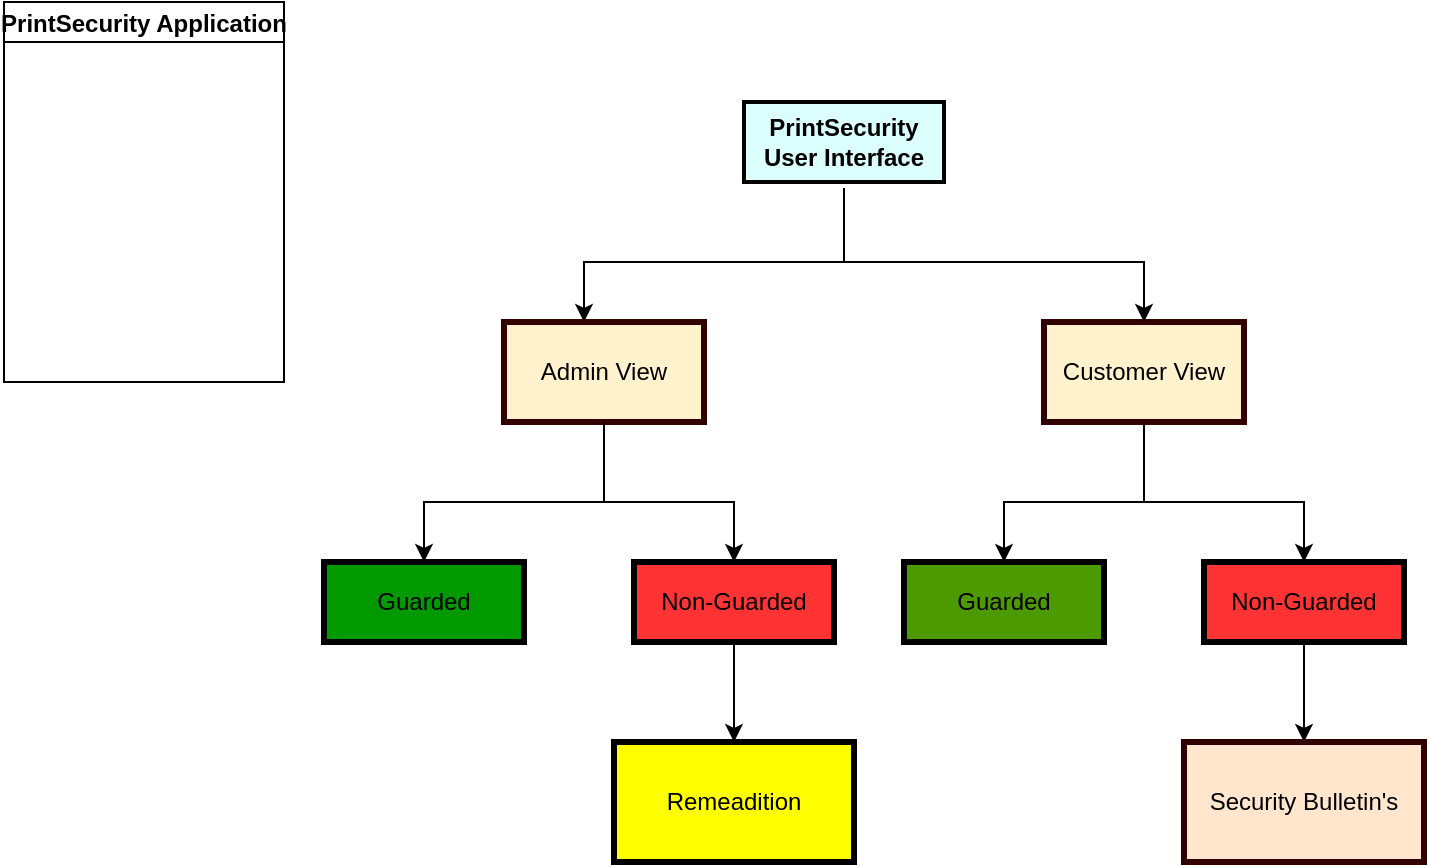 <mxfile version="20.5.3" type="github">
  <diagram id="ataYZrJkZOZDOwU-4oHk" name="Page-1">
    <mxGraphModel dx="1038" dy="579" grid="1" gridSize="10" guides="1" tooltips="1" connect="1" arrows="1" fold="1" page="1" pageScale="1" pageWidth="850" pageHeight="1100" math="0" shadow="0">
      <root>
        <mxCell id="0" />
        <mxCell id="1" parent="0" />
        <mxCell id="W7WweDME276XnsfFjmca-6" value="PrintSecurity Application" style="swimlane;startSize=20;horizontal=1;childLayout=treeLayout;horizontalTree=0;resizable=0;containerType=tree;" vertex="1" parent="1">
          <mxGeometry x="60" y="110" width="140" height="190" as="geometry" />
        </mxCell>
        <mxCell id="W7WweDME276XnsfFjmca-24" style="edgeStyle=orthogonalEdgeStyle;rounded=0;orthogonalLoop=1;jettySize=auto;html=1;exitX=0.5;exitY=1;exitDx=0;exitDy=0;entryX=0.5;entryY=0;entryDx=0;entryDy=0;" edge="1" parent="1" source="W7WweDME276XnsfFjmca-8" target="W7WweDME276XnsfFjmca-60">
          <mxGeometry relative="1" as="geometry">
            <mxPoint x="350" y="340" as="targetPoint" />
            <Array as="points">
              <mxPoint x="360" y="360" />
              <mxPoint x="270" y="360" />
            </Array>
          </mxGeometry>
        </mxCell>
        <mxCell id="W7WweDME276XnsfFjmca-58" style="edgeStyle=orthogonalEdgeStyle;rounded=0;orthogonalLoop=1;jettySize=auto;html=1;exitX=0.5;exitY=1;exitDx=0;exitDy=0;entryX=0.5;entryY=0;entryDx=0;entryDy=0;" edge="1" parent="1" source="W7WweDME276XnsfFjmca-10" target="W7WweDME276XnsfFjmca-62">
          <mxGeometry relative="1" as="geometry">
            <mxPoint x="587.6" y="357.42" as="targetPoint" />
            <Array as="points">
              <mxPoint x="630" y="360" />
              <mxPoint x="560" y="360" />
            </Array>
          </mxGeometry>
        </mxCell>
        <mxCell id="W7WweDME276XnsfFjmca-59" style="edgeStyle=orthogonalEdgeStyle;rounded=0;orthogonalLoop=1;jettySize=auto;html=1;exitX=0.5;exitY=1;exitDx=0;exitDy=0;entryX=0.5;entryY=0;entryDx=0;entryDy=0;" edge="1" parent="1" source="W7WweDME276XnsfFjmca-10" target="W7WweDME276XnsfFjmca-63">
          <mxGeometry relative="1" as="geometry">
            <mxPoint x="730" y="360" as="targetPoint" />
            <Array as="points">
              <mxPoint x="630" y="360" />
              <mxPoint x="710" y="360" />
            </Array>
          </mxGeometry>
        </mxCell>
        <mxCell id="W7WweDME276XnsfFjmca-10" value="Customer View" style="whiteSpace=wrap;html=1;fillColor=#fff2cc;strokeColor=#330000;strokeWidth=3;" vertex="1" parent="1">
          <mxGeometry x="580" y="270" width="100" height="50" as="geometry" />
        </mxCell>
        <mxCell id="W7WweDME276XnsfFjmca-11" value="" style="edgeStyle=elbowEdgeStyle;elbow=vertical;html=1;rounded=0;" edge="1" parent="1" source="W7WweDME276XnsfFjmca-7" target="W7WweDME276XnsfFjmca-10">
          <mxGeometry relative="1" as="geometry">
            <Array as="points">
              <mxPoint x="550" y="240" />
            </Array>
          </mxGeometry>
        </mxCell>
        <mxCell id="W7WweDME276XnsfFjmca-7" value="&lt;b&gt;PrintSecurity User Interface&lt;/b&gt;" style="whiteSpace=wrap;html=1;strokeColor=default;strokeWidth=2;fillColor=#DBFFFD;perimeterSpacing=3;rounded=0;" vertex="1" parent="1">
          <mxGeometry x="430" y="160" width="100" height="40" as="geometry" />
        </mxCell>
        <mxCell id="W7WweDME276XnsfFjmca-9" value="" style="edgeStyle=elbowEdgeStyle;elbow=vertical;html=1;rounded=0;" edge="1" parent="1" source="W7WweDME276XnsfFjmca-7" target="W7WweDME276XnsfFjmca-8">
          <mxGeometry relative="1" as="geometry">
            <Array as="points">
              <mxPoint x="350" y="240" />
              <mxPoint x="310" y="220" />
              <mxPoint x="170" y="220" />
            </Array>
          </mxGeometry>
        </mxCell>
        <mxCell id="W7WweDME276XnsfFjmca-8" value="Admin View" style="whiteSpace=wrap;html=1;fillColor=#fff2cc;strokeColor=#330000;strokeWidth=3;" vertex="1" parent="1">
          <mxGeometry x="310" y="270" width="100" height="50" as="geometry" />
        </mxCell>
        <mxCell id="W7WweDME276XnsfFjmca-60" value="Guarded" style="whiteSpace=wrap;html=1;strokeColor=default;fillColor=#009900;strokeWidth=3;" vertex="1" parent="1">
          <mxGeometry x="220" y="390" width="100" height="40" as="geometry" />
        </mxCell>
        <mxCell id="W7WweDME276XnsfFjmca-76" value="" style="edgeStyle=orthogonalEdgeStyle;rounded=0;orthogonalLoop=1;jettySize=auto;html=1;" edge="1" parent="1" source="W7WweDME276XnsfFjmca-61" target="W7WweDME276XnsfFjmca-68">
          <mxGeometry relative="1" as="geometry" />
        </mxCell>
        <mxCell id="W7WweDME276XnsfFjmca-61" value="Non-Guarded" style="whiteSpace=wrap;html=1;fillColor=#FF3333;strokeWidth=3;" vertex="1" parent="1">
          <mxGeometry x="375" y="390" width="100" height="40" as="geometry" />
        </mxCell>
        <mxCell id="W7WweDME276XnsfFjmca-62" value="Guarded" style="whiteSpace=wrap;html=1;fillColor=#4D9900;strokeWidth=3;" vertex="1" parent="1">
          <mxGeometry x="510" y="390" width="100" height="40" as="geometry" />
        </mxCell>
        <mxCell id="W7WweDME276XnsfFjmca-75" value="" style="edgeStyle=orthogonalEdgeStyle;rounded=0;orthogonalLoop=1;jettySize=auto;html=1;" edge="1" parent="1" source="W7WweDME276XnsfFjmca-63" target="W7WweDME276XnsfFjmca-74">
          <mxGeometry relative="1" as="geometry" />
        </mxCell>
        <mxCell id="W7WweDME276XnsfFjmca-63" value="Non-Guarded" style="whiteSpace=wrap;html=1;fillColor=#FF3333;strokeWidth=3;" vertex="1" parent="1">
          <mxGeometry x="660" y="390" width="100" height="40" as="geometry" />
        </mxCell>
        <mxCell id="W7WweDME276XnsfFjmca-65" style="edgeStyle=orthogonalEdgeStyle;rounded=0;orthogonalLoop=1;jettySize=auto;html=1;exitX=0.5;exitY=1;exitDx=0;exitDy=0;entryX=0.5;entryY=0;entryDx=0;entryDy=0;" edge="1" parent="1" target="W7WweDME276XnsfFjmca-61">
          <mxGeometry relative="1" as="geometry">
            <mxPoint x="360" y="320" as="sourcePoint" />
            <mxPoint x="460" y="400" as="targetPoint" />
            <Array as="points">
              <mxPoint x="360" y="360" />
              <mxPoint x="425" y="360" />
            </Array>
          </mxGeometry>
        </mxCell>
        <mxCell id="W7WweDME276XnsfFjmca-68" value="Remeadition" style="whiteSpace=wrap;html=1;rounded=0;shadow=0;glass=0;sketch=0;fillColor=#FFFF00;strokeWidth=3;" vertex="1" parent="1">
          <mxGeometry x="365" y="480" width="120" height="60" as="geometry" />
        </mxCell>
        <mxCell id="W7WweDME276XnsfFjmca-74" value="Security Bulletin&#39;s" style="whiteSpace=wrap;html=1;fillColor=#ffe6cc;strokeColor=#330000;strokeWidth=3;" vertex="1" parent="1">
          <mxGeometry x="650" y="480" width="120" height="60" as="geometry" />
        </mxCell>
      </root>
    </mxGraphModel>
  </diagram>
</mxfile>
